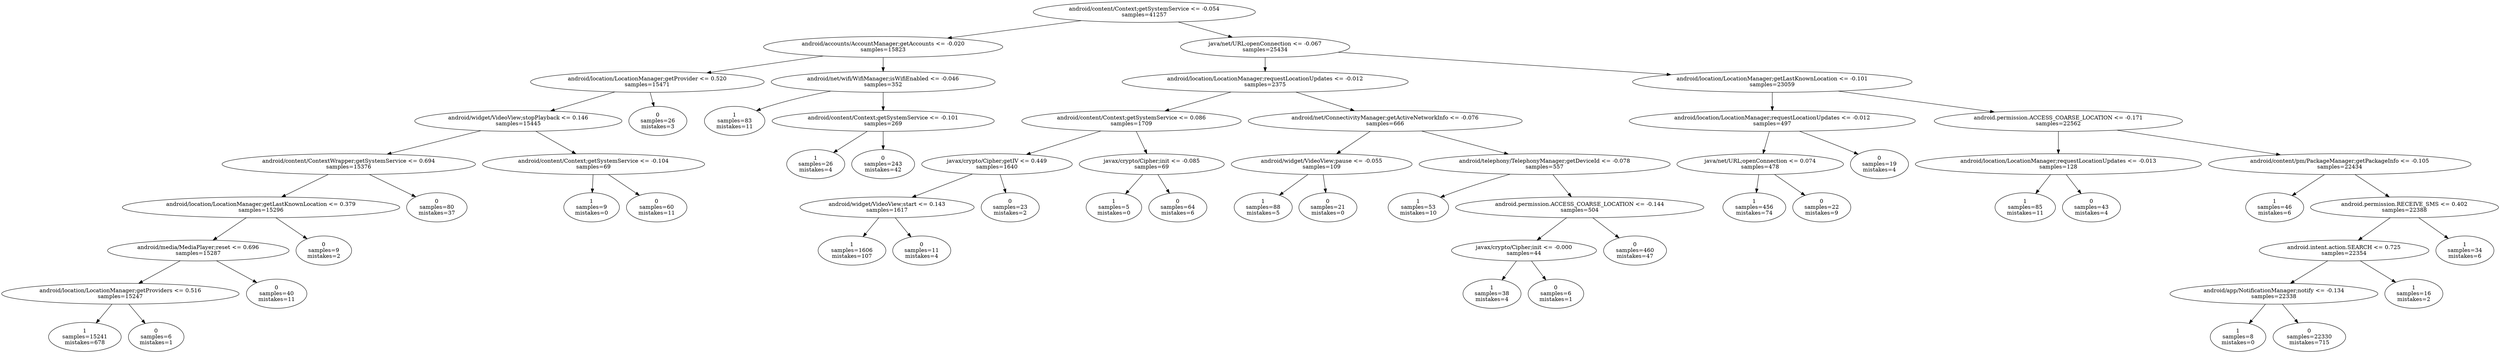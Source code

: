 digraph ClusteringTree {
n_0 [label="android/content/Context;getSystemService <= -0.054
samples=\41257"];
n_1 [label="android/accounts/AccountManager;getAccounts <= -0.020
samples=\15823"];
n_2 [label="java/net/URL;openConnection <= -0.067
samples=\25434"];
n_3 [label="android/location/LocationManager;getProvider <= 0.520
samples=\15471"];
n_4 [label="android/net/wifi/WifiManager;isWifiEnabled <= -0.046
samples=\352"];
n_5 [label="android/location/LocationManager;requestLocationUpdates <= -0.012
samples=\2375"];
n_6 [label="android/location/LocationManager;getLastKnownLocation <= -0.101
samples=\23059"];
n_7 [label="android/widget/VideoView;stopPlayback <= 0.146
samples=\15445"];
n_8 [label="0
samples=\26
mistakes=\3"];
n_9 [label="1
samples=\83
mistakes=\11"];
n_10 [label="android/content/Context;getSystemService <= -0.101
samples=\269"];
n_11 [label="android/content/Context;getSystemService <= 0.086
samples=\1709"];
n_12 [label="android/net/ConnectivityManager;getActiveNetworkInfo <= -0.076
samples=\666"];
n_13 [label="android/location/LocationManager;requestLocationUpdates <= -0.012
samples=\497"];
n_14 [label="android.permission.ACCESS_COARSE_LOCATION <= -0.171
samples=\22562"];
n_15 [label="android/content/ContextWrapper;getSystemService <= 0.694
samples=\15376"];
n_16 [label="android/content/Context;getSystemService <= -0.104
samples=\69"];
n_17 [label="1
samples=\26
mistakes=\4"];
n_18 [label="0
samples=\243
mistakes=\42"];
n_19 [label="javax/crypto/Cipher;getIV <= 0.449
samples=\1640"];
n_20 [label="javax/crypto/Cipher;init <= -0.085
samples=\69"];
n_21 [label="android/widget/VideoView;pause <= -0.055
samples=\109"];
n_22 [label="android/telephony/TelephonyManager;getDeviceId <= -0.078
samples=\557"];
n_23 [label="java/net/URL;openConnection <= 0.074
samples=\478"];
n_24 [label="0
samples=\19
mistakes=\4"];
n_25 [label="android/location/LocationManager;requestLocationUpdates <= -0.013
samples=\128"];
n_26 [label="android/content/pm/PackageManager;getPackageInfo <= -0.105
samples=\22434"];
n_27 [label="android/location/LocationManager;getLastKnownLocation <= 0.379
samples=\15296"];
n_28 [label="0
samples=\80
mistakes=\37"];
n_29 [label="1
samples=\9
mistakes=\0"];
n_30 [label="0
samples=\60
mistakes=\11"];
n_31 [label="android/widget/VideoView;start <= 0.143
samples=\1617"];
n_32 [label="0
samples=\23
mistakes=\2"];
n_33 [label="1
samples=\5
mistakes=\0"];
n_34 [label="0
samples=\64
mistakes=\6"];
n_35 [label="1
samples=\88
mistakes=\5"];
n_36 [label="0
samples=\21
mistakes=\0"];
n_37 [label="1
samples=\53
mistakes=\10"];
n_38 [label="android.permission.ACCESS_COARSE_LOCATION <= -0.144
samples=\504"];
n_39 [label="1
samples=\456
mistakes=\74"];
n_40 [label="0
samples=\22
mistakes=\9"];
n_41 [label="1
samples=\85
mistakes=\11"];
n_42 [label="0
samples=\43
mistakes=\4"];
n_43 [label="1
samples=\46
mistakes=\6"];
n_44 [label="android.permission.RECEIVE_SMS <= 0.402
samples=\22388"];
n_45 [label="android/media/MediaPlayer;reset <= 0.696
samples=\15287"];
n_46 [label="0
samples=\9
mistakes=\2"];
n_47 [label="1
samples=\1606
mistakes=\107"];
n_48 [label="0
samples=\11
mistakes=\4"];
n_49 [label="javax/crypto/Cipher;init <= -0.000
samples=\44"];
n_50 [label="0
samples=\460
mistakes=\47"];
n_51 [label="android.intent.action.SEARCH <= 0.725
samples=\22354"];
n_52 [label="1
samples=\34
mistakes=\6"];
n_53 [label="android/location/LocationManager;getProviders <= 0.516
samples=\15247"];
n_54 [label="0
samples=\40
mistakes=\11"];
n_55 [label="1
samples=\38
mistakes=\4"];
n_56 [label="0
samples=\6
mistakes=\1"];
n_57 [label="android/app/NotificationManager;notify <= -0.134
samples=\22338"];
n_58 [label="1
samples=\16
mistakes=\2"];
n_59 [label="1
samples=\15241
mistakes=\678"];
n_60 [label="0
samples=\6
mistakes=\1"];
n_61 [label="1
samples=\8
mistakes=\0"];
n_62 [label="0
samples=\22330
mistakes=\715"];
n_0 -> n_1;
n_0 -> n_2;
n_1 -> n_3;
n_1 -> n_4;
n_2 -> n_5;
n_2 -> n_6;
n_3 -> n_7;
n_3 -> n_8;
n_4 -> n_9;
n_4 -> n_10;
n_5 -> n_11;
n_5 -> n_12;
n_6 -> n_13;
n_6 -> n_14;
n_7 -> n_15;
n_7 -> n_16;
n_10 -> n_17;
n_10 -> n_18;
n_11 -> n_19;
n_11 -> n_20;
n_12 -> n_21;
n_12 -> n_22;
n_13 -> n_23;
n_13 -> n_24;
n_14 -> n_25;
n_14 -> n_26;
n_15 -> n_27;
n_15 -> n_28;
n_16 -> n_29;
n_16 -> n_30;
n_19 -> n_31;
n_19 -> n_32;
n_20 -> n_33;
n_20 -> n_34;
n_21 -> n_35;
n_21 -> n_36;
n_22 -> n_37;
n_22 -> n_38;
n_23 -> n_39;
n_23 -> n_40;
n_25 -> n_41;
n_25 -> n_42;
n_26 -> n_43;
n_26 -> n_44;
n_27 -> n_45;
n_27 -> n_46;
n_31 -> n_47;
n_31 -> n_48;
n_38 -> n_49;
n_38 -> n_50;
n_44 -> n_51;
n_44 -> n_52;
n_45 -> n_53;
n_45 -> n_54;
n_49 -> n_55;
n_49 -> n_56;
n_51 -> n_57;
n_51 -> n_58;
n_53 -> n_59;
n_53 -> n_60;
n_57 -> n_61;
n_57 -> n_62;
}
